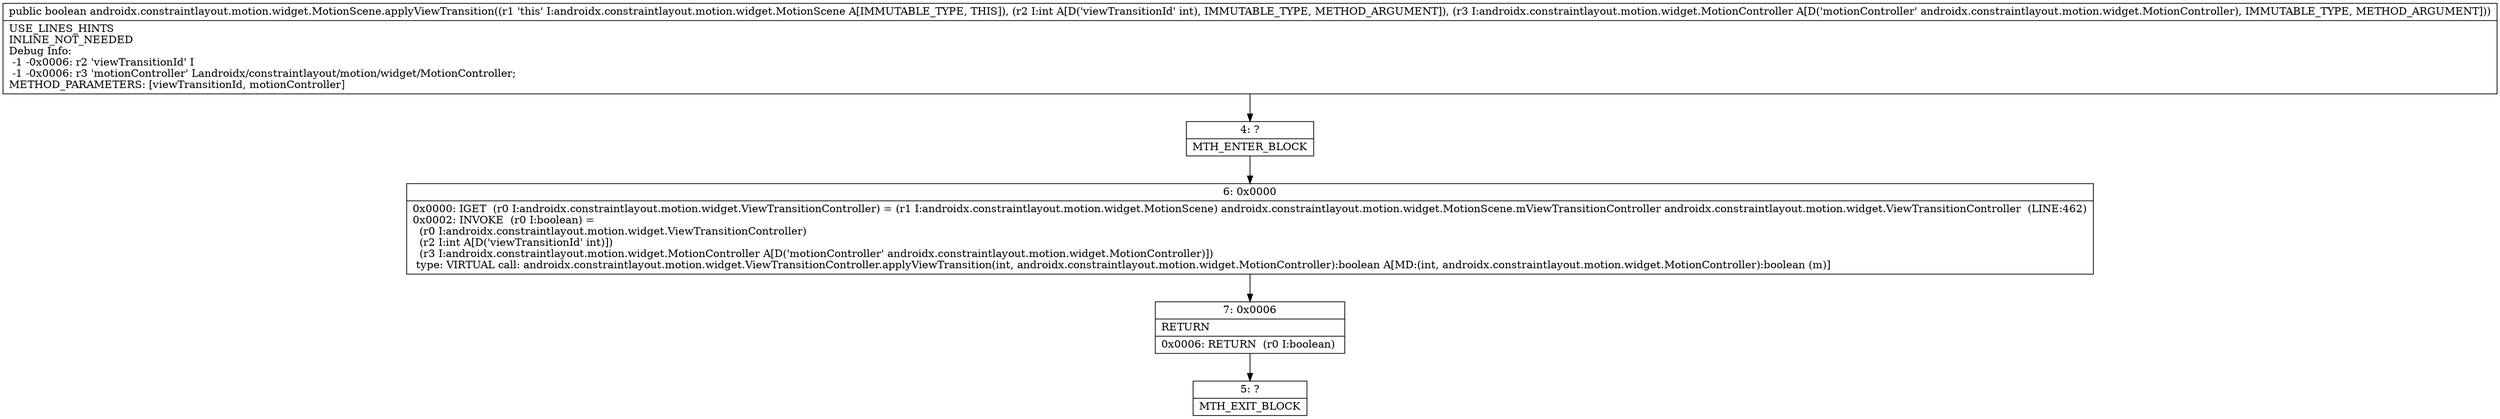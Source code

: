 digraph "CFG forandroidx.constraintlayout.motion.widget.MotionScene.applyViewTransition(ILandroidx\/constraintlayout\/motion\/widget\/MotionController;)Z" {
Node_4 [shape=record,label="{4\:\ ?|MTH_ENTER_BLOCK\l}"];
Node_6 [shape=record,label="{6\:\ 0x0000|0x0000: IGET  (r0 I:androidx.constraintlayout.motion.widget.ViewTransitionController) = (r1 I:androidx.constraintlayout.motion.widget.MotionScene) androidx.constraintlayout.motion.widget.MotionScene.mViewTransitionController androidx.constraintlayout.motion.widget.ViewTransitionController  (LINE:462)\l0x0002: INVOKE  (r0 I:boolean) = \l  (r0 I:androidx.constraintlayout.motion.widget.ViewTransitionController)\l  (r2 I:int A[D('viewTransitionId' int)])\l  (r3 I:androidx.constraintlayout.motion.widget.MotionController A[D('motionController' androidx.constraintlayout.motion.widget.MotionController)])\l type: VIRTUAL call: androidx.constraintlayout.motion.widget.ViewTransitionController.applyViewTransition(int, androidx.constraintlayout.motion.widget.MotionController):boolean A[MD:(int, androidx.constraintlayout.motion.widget.MotionController):boolean (m)]\l}"];
Node_7 [shape=record,label="{7\:\ 0x0006|RETURN\l|0x0006: RETURN  (r0 I:boolean) \l}"];
Node_5 [shape=record,label="{5\:\ ?|MTH_EXIT_BLOCK\l}"];
MethodNode[shape=record,label="{public boolean androidx.constraintlayout.motion.widget.MotionScene.applyViewTransition((r1 'this' I:androidx.constraintlayout.motion.widget.MotionScene A[IMMUTABLE_TYPE, THIS]), (r2 I:int A[D('viewTransitionId' int), IMMUTABLE_TYPE, METHOD_ARGUMENT]), (r3 I:androidx.constraintlayout.motion.widget.MotionController A[D('motionController' androidx.constraintlayout.motion.widget.MotionController), IMMUTABLE_TYPE, METHOD_ARGUMENT]))  | USE_LINES_HINTS\lINLINE_NOT_NEEDED\lDebug Info:\l  \-1 \-0x0006: r2 'viewTransitionId' I\l  \-1 \-0x0006: r3 'motionController' Landroidx\/constraintlayout\/motion\/widget\/MotionController;\lMETHOD_PARAMETERS: [viewTransitionId, motionController]\l}"];
MethodNode -> Node_4;Node_4 -> Node_6;
Node_6 -> Node_7;
Node_7 -> Node_5;
}

